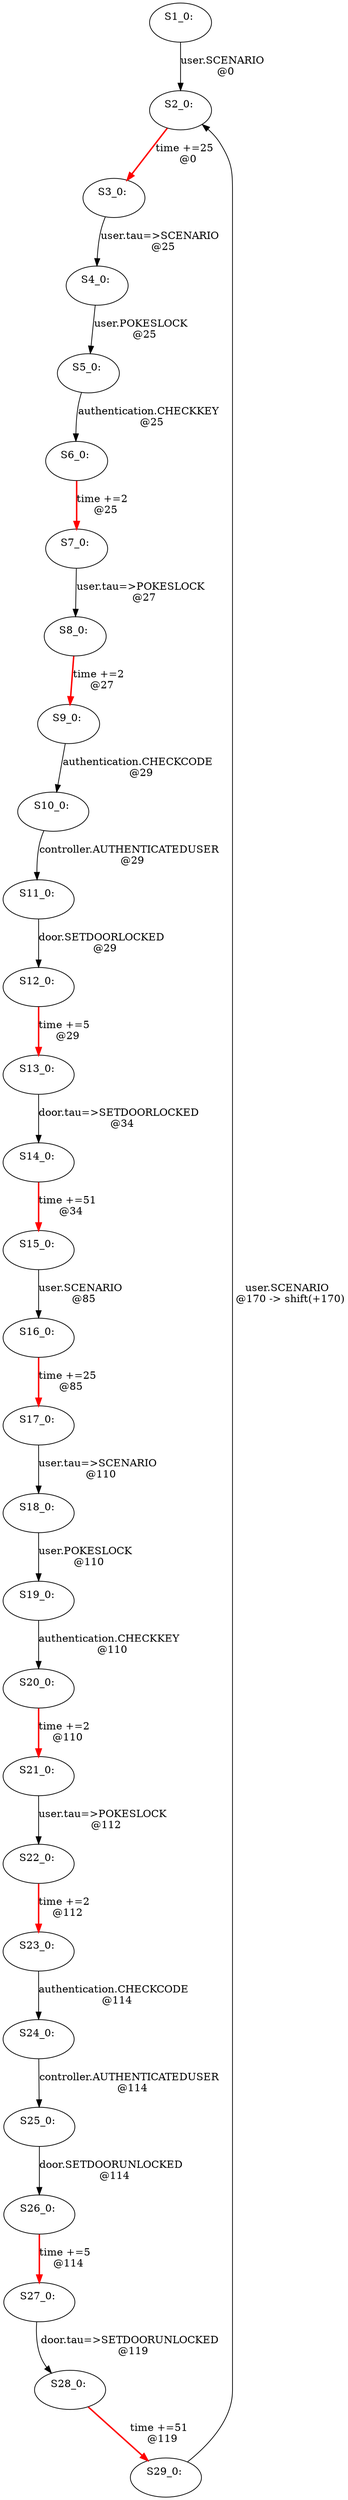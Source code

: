 digraph html {
S1_0[label="S1_0: \n "];
S2_0[label="S2_0: \n "];
S3_0[label="S3_0: \n "];
S2_0 -> S3_0[label="time +=25 \n @0", style="bold", color="red"];
S1_0 -> S2_0[label="user.SCENARIO \n @0"];
S4_0[label="S4_0: \n "];
S3_0 -> S4_0[label="user.tau=>SCENARIO \n @25"];
S5_0[label="S5_0: \n "];
S4_0 -> S5_0[label="user.POKESLOCK \n @25"];
S6_0[label="S6_0: \n "];
S7_0[label="S7_0: \n "];
S6_0 -> S7_0[label="time +=2 \n @25", style="bold", color="red"];
S5_0 -> S6_0[label="authentication.CHECKKEY \n @25"];
S8_0[label="S8_0: \n "];
S9_0[label="S9_0: \n "];
S8_0 -> S9_0[label="time +=2 \n @27", style="bold", color="red"];
S7_0 -> S8_0[label="user.tau=>POKESLOCK \n @27"];
S10_0[label="S10_0: \n "];
S9_0 -> S10_0[label="authentication.CHECKCODE \n @29"];
S11_0[label="S11_0: \n "];
S10_0 -> S11_0[label="controller.AUTHENTICATEDUSER \n @29"];
S12_0[label="S12_0: \n "];
S13_0[label="S13_0: \n "];
S12_0 -> S13_0[label="time +=5 \n @29", style="bold", color="red"];
S11_0 -> S12_0[label="door.SETDOORLOCKED \n @29"];
S14_0[label="S14_0: \n "];
S15_0[label="S15_0: \n "];
S14_0 -> S15_0[label="time +=51 \n @34", style="bold", color="red"];
S13_0 -> S14_0[label="door.tau=>SETDOORLOCKED \n @34"];
S16_0[label="S16_0: \n "];
S17_0[label="S17_0: \n "];
S16_0 -> S17_0[label="time +=25 \n @85", style="bold", color="red"];
S15_0 -> S16_0[label="user.SCENARIO \n @85"];
S18_0[label="S18_0: \n "];
S17_0 -> S18_0[label="user.tau=>SCENARIO \n @110"];
S19_0[label="S19_0: \n "];
S18_0 -> S19_0[label="user.POKESLOCK \n @110"];
S20_0[label="S20_0: \n "];
S21_0[label="S21_0: \n "];
S20_0 -> S21_0[label="time +=2 \n @110", style="bold", color="red"];
S19_0 -> S20_0[label="authentication.CHECKKEY \n @110"];
S22_0[label="S22_0: \n "];
S23_0[label="S23_0: \n "];
S22_0 -> S23_0[label="time +=2 \n @112", style="bold", color="red"];
S21_0 -> S22_0[label="user.tau=>POKESLOCK \n @112"];
S24_0[label="S24_0: \n "];
S23_0 -> S24_0[label="authentication.CHECKCODE \n @114"];
S25_0[label="S25_0: \n "];
S24_0 -> S25_0[label="controller.AUTHENTICATEDUSER \n @114"];
S26_0[label="S26_0: \n "];
S27_0[label="S27_0: \n "];
S26_0 -> S27_0[label="time +=5 \n @114", style="bold", color="red"];
S25_0 -> S26_0[label="door.SETDOORUNLOCKED \n @114"];
S28_0[label="S28_0: \n "];
S29_0[label="S29_0: \n "];
S28_0 -> S29_0[label="time +=51 \n @119", style="bold", color="red"];
S27_0 -> S28_0[label="door.tau=>SETDOORUNLOCKED \n @119"];
S29_0 -> S2_0[label="user.SCENARIO \n @170 -> shift(+170)"];
}